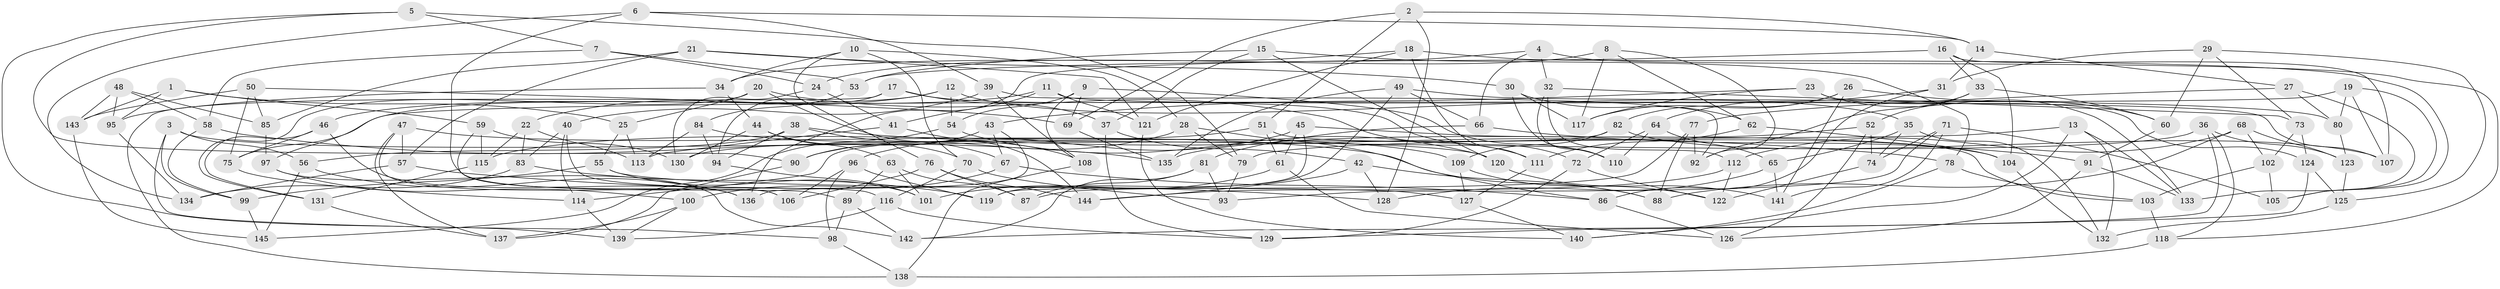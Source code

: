 // Generated by graph-tools (version 1.1) at 2025/58/03/09/25 04:58:47]
// undirected, 145 vertices, 290 edges
graph export_dot {
graph [start="1"]
  node [color=gray90,style=filled];
  1;
  2;
  3;
  4;
  5;
  6;
  7;
  8;
  9;
  10;
  11;
  12;
  13;
  14;
  15;
  16;
  17;
  18;
  19;
  20;
  21;
  22;
  23;
  24;
  25;
  26;
  27;
  28;
  29;
  30;
  31;
  32;
  33;
  34;
  35;
  36;
  37;
  38;
  39;
  40;
  41;
  42;
  43;
  44;
  45;
  46;
  47;
  48;
  49;
  50;
  51;
  52;
  53;
  54;
  55;
  56;
  57;
  58;
  59;
  60;
  61;
  62;
  63;
  64;
  65;
  66;
  67;
  68;
  69;
  70;
  71;
  72;
  73;
  74;
  75;
  76;
  77;
  78;
  79;
  80;
  81;
  82;
  83;
  84;
  85;
  86;
  87;
  88;
  89;
  90;
  91;
  92;
  93;
  94;
  95;
  96;
  97;
  98;
  99;
  100;
  101;
  102;
  103;
  104;
  105;
  106;
  107;
  108;
  109;
  110;
  111;
  112;
  113;
  114;
  115;
  116;
  117;
  118;
  119;
  120;
  121;
  122;
  123;
  124;
  125;
  126;
  127;
  128;
  129;
  130;
  131;
  132;
  133;
  134;
  135;
  136;
  137;
  138;
  139;
  140;
  141;
  142;
  143;
  144;
  145;
  1 -- 59;
  1 -- 143;
  1 -- 95;
  1 -- 25;
  2 -- 128;
  2 -- 51;
  2 -- 69;
  2 -- 14;
  3 -- 56;
  3 -- 99;
  3 -- 120;
  3 -- 98;
  4 -- 66;
  4 -- 118;
  4 -- 136;
  4 -- 32;
  5 -- 7;
  5 -- 79;
  5 -- 139;
  5 -- 90;
  6 -- 39;
  6 -- 14;
  6 -- 134;
  6 -- 89;
  7 -- 53;
  7 -- 24;
  7 -- 58;
  8 -- 24;
  8 -- 117;
  8 -- 62;
  8 -- 92;
  9 -- 108;
  9 -- 110;
  9 -- 54;
  9 -- 69;
  10 -- 76;
  10 -- 70;
  10 -- 28;
  10 -- 34;
  11 -- 107;
  11 -- 41;
  11 -- 46;
  11 -- 121;
  12 -- 97;
  12 -- 54;
  12 -- 22;
  12 -- 35;
  13 -- 79;
  13 -- 133;
  13 -- 140;
  13 -- 132;
  14 -- 31;
  14 -- 27;
  15 -- 78;
  15 -- 120;
  15 -- 37;
  15 -- 53;
  16 -- 33;
  16 -- 107;
  16 -- 53;
  16 -- 104;
  17 -- 94;
  17 -- 37;
  17 -- 72;
  17 -- 138;
  18 -- 34;
  18 -- 121;
  18 -- 111;
  18 -- 105;
  19 -- 107;
  19 -- 75;
  19 -- 105;
  19 -- 80;
  20 -- 25;
  20 -- 111;
  20 -- 144;
  20 -- 131;
  21 -- 85;
  21 -- 121;
  21 -- 57;
  21 -- 30;
  22 -- 115;
  22 -- 113;
  22 -- 83;
  23 -- 133;
  23 -- 124;
  23 -- 117;
  23 -- 43;
  24 -- 41;
  24 -- 130;
  25 -- 55;
  25 -- 113;
  26 -- 82;
  26 -- 117;
  26 -- 60;
  26 -- 141;
  27 -- 80;
  27 -- 133;
  27 -- 77;
  28 -- 90;
  28 -- 86;
  28 -- 79;
  29 -- 31;
  29 -- 125;
  29 -- 73;
  29 -- 60;
  30 -- 110;
  30 -- 62;
  30 -- 117;
  31 -- 86;
  31 -- 64;
  32 -- 112;
  32 -- 110;
  32 -- 73;
  33 -- 52;
  33 -- 60;
  33 -- 92;
  34 -- 95;
  34 -- 44;
  35 -- 132;
  35 -- 74;
  35 -- 65;
  36 -- 123;
  36 -- 130;
  36 -- 118;
  36 -- 142;
  37 -- 42;
  37 -- 129;
  38 -- 78;
  38 -- 67;
  38 -- 94;
  38 -- 56;
  39 -- 108;
  39 -- 92;
  39 -- 40;
  40 -- 116;
  40 -- 83;
  40 -- 114;
  41 -- 108;
  41 -- 113;
  42 -- 88;
  42 -- 128;
  42 -- 144;
  43 -- 136;
  43 -- 67;
  43 -- 90;
  44 -- 63;
  44 -- 130;
  44 -- 70;
  45 -- 104;
  45 -- 119;
  45 -- 61;
  45 -- 96;
  46 -- 136;
  46 -- 75;
  46 -- 131;
  47 -- 106;
  47 -- 88;
  47 -- 57;
  47 -- 137;
  48 -- 143;
  48 -- 85;
  48 -- 95;
  48 -- 58;
  49 -- 119;
  49 -- 66;
  49 -- 80;
  49 -- 135;
  50 -- 75;
  50 -- 69;
  50 -- 143;
  50 -- 85;
  51 -- 103;
  51 -- 61;
  51 -- 115;
  52 -- 135;
  52 -- 126;
  52 -- 74;
  53 -- 84;
  54 -- 120;
  54 -- 145;
  55 -- 101;
  55 -- 127;
  55 -- 99;
  56 -- 136;
  56 -- 145;
  57 -- 128;
  57 -- 134;
  58 -- 135;
  58 -- 99;
  59 -- 106;
  59 -- 115;
  59 -- 130;
  60 -- 91;
  61 -- 126;
  61 -- 101;
  62 -- 111;
  62 -- 104;
  63 -- 101;
  63 -- 87;
  63 -- 89;
  64 -- 110;
  64 -- 72;
  64 -- 65;
  65 -- 128;
  65 -- 141;
  66 -- 91;
  66 -- 81;
  67 -- 100;
  67 -- 86;
  68 -- 88;
  68 -- 112;
  68 -- 102;
  68 -- 123;
  69 -- 135;
  70 -- 116;
  70 -- 93;
  71 -- 93;
  71 -- 105;
  71 -- 74;
  71 -- 141;
  72 -- 129;
  72 -- 122;
  73 -- 102;
  73 -- 124;
  74 -- 122;
  75 -- 114;
  76 -- 106;
  76 -- 144;
  76 -- 87;
  77 -- 87;
  77 -- 92;
  77 -- 88;
  78 -- 103;
  78 -- 140;
  79 -- 93;
  80 -- 123;
  81 -- 87;
  81 -- 142;
  81 -- 93;
  82 -- 109;
  82 -- 114;
  82 -- 107;
  83 -- 134;
  83 -- 119;
  84 -- 113;
  84 -- 109;
  84 -- 94;
  85 -- 97;
  86 -- 126;
  89 -- 142;
  89 -- 98;
  90 -- 137;
  91 -- 133;
  91 -- 126;
  94 -- 101;
  95 -- 134;
  96 -- 98;
  96 -- 119;
  96 -- 106;
  97 -- 100;
  97 -- 142;
  98 -- 138;
  99 -- 145;
  100 -- 139;
  100 -- 137;
  102 -- 105;
  102 -- 103;
  103 -- 118;
  104 -- 132;
  108 -- 138;
  109 -- 127;
  109 -- 122;
  111 -- 127;
  112 -- 144;
  112 -- 122;
  114 -- 139;
  115 -- 131;
  116 -- 129;
  116 -- 139;
  118 -- 138;
  120 -- 141;
  121 -- 140;
  123 -- 125;
  124 -- 129;
  124 -- 125;
  125 -- 132;
  127 -- 140;
  131 -- 137;
  143 -- 145;
}
